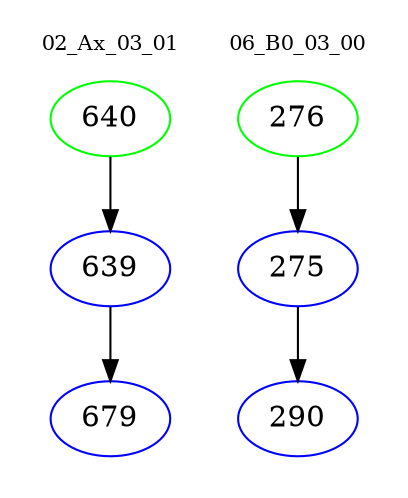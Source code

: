 digraph{
subgraph cluster_0 {
color = white
label = "02_Ax_03_01";
fontsize=10;
T0_640 [label="640", color="green"]
T0_640 -> T0_639 [color="black"]
T0_639 [label="639", color="blue"]
T0_639 -> T0_679 [color="black"]
T0_679 [label="679", color="blue"]
}
subgraph cluster_1 {
color = white
label = "06_B0_03_00";
fontsize=10;
T1_276 [label="276", color="green"]
T1_276 -> T1_275 [color="black"]
T1_275 [label="275", color="blue"]
T1_275 -> T1_290 [color="black"]
T1_290 [label="290", color="blue"]
}
}
